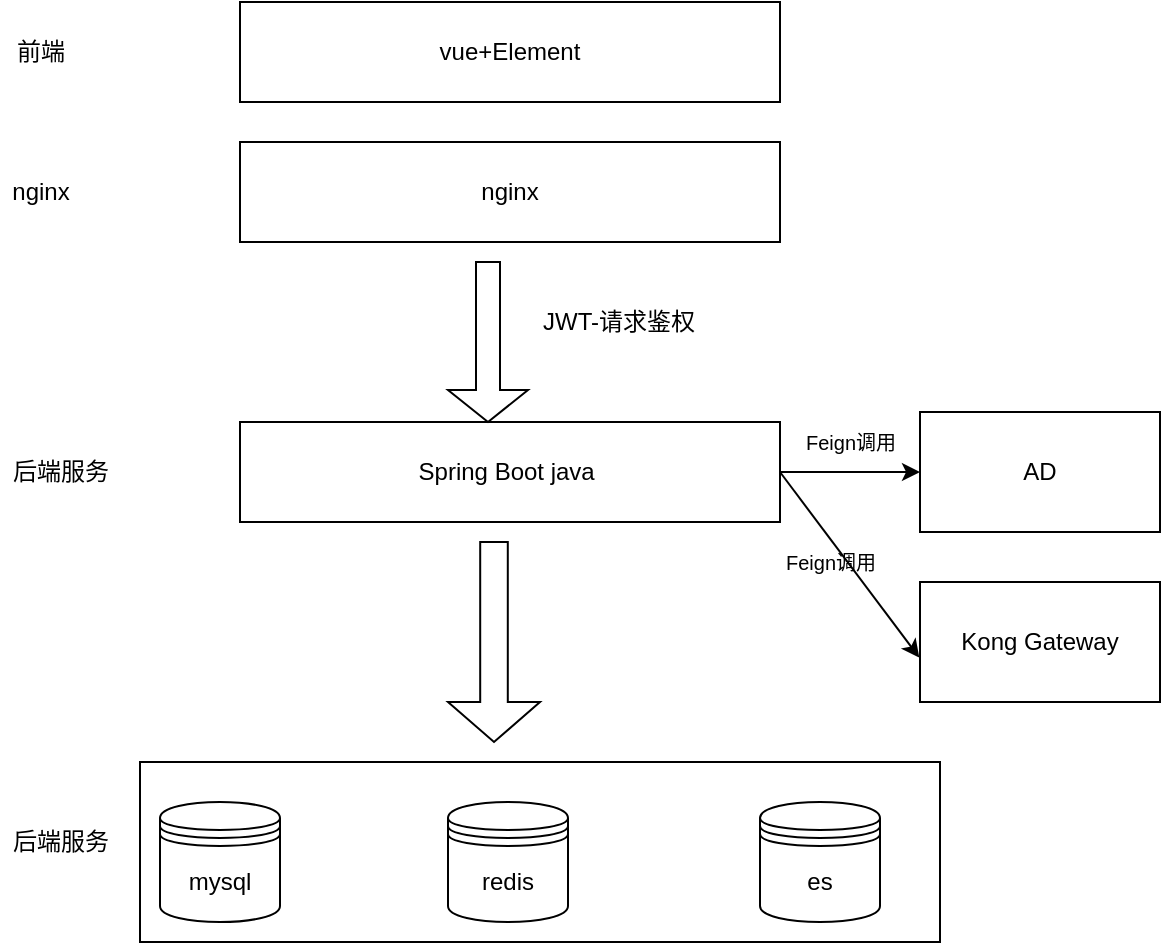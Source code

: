 <mxfile version="14.0.5" type="github"><diagram id="_SGQD_y5icIGilB0U0md" name="Page-1"><mxGraphModel dx="1221" dy="616" grid="1" gridSize="10" guides="1" tooltips="1" connect="1" arrows="1" fold="1" page="1" pageScale="1" pageWidth="827" pageHeight="1169" math="0" shadow="0"><root><mxCell id="0"/><mxCell id="1" parent="0"/><mxCell id="o5lhW1q2pEdnHPQus0d9-6" value="vue+Element" style="rounded=0;whiteSpace=wrap;html=1;" vertex="1" parent="1"><mxGeometry x="290" y="40" width="270" height="50" as="geometry"/></mxCell><mxCell id="o5lhW1q2pEdnHPQus0d9-7" value="nginx" style="rounded=0;whiteSpace=wrap;html=1;" vertex="1" parent="1"><mxGeometry x="290" y="110" width="270" height="50" as="geometry"/></mxCell><mxCell id="o5lhW1q2pEdnHPQus0d9-21" style="rounded=0;orthogonalLoop=1;jettySize=auto;html=1;exitX=1;exitY=0.5;exitDx=0;exitDy=0;entryX=0;entryY=0.5;entryDx=0;entryDy=0;" edge="1" parent="1" source="o5lhW1q2pEdnHPQus0d9-8" target="o5lhW1q2pEdnHPQus0d9-19"><mxGeometry relative="1" as="geometry"/></mxCell><mxCell id="o5lhW1q2pEdnHPQus0d9-22" style="edgeStyle=none;rounded=0;orthogonalLoop=1;jettySize=auto;html=1;exitX=1;exitY=0.5;exitDx=0;exitDy=0;entryX=-0.003;entryY=0.63;entryDx=0;entryDy=0;entryPerimeter=0;" edge="1" parent="1" source="o5lhW1q2pEdnHPQus0d9-8" target="o5lhW1q2pEdnHPQus0d9-20"><mxGeometry relative="1" as="geometry"/></mxCell><mxCell id="o5lhW1q2pEdnHPQus0d9-8" value="Spring Boot java&amp;nbsp;" style="rounded=0;whiteSpace=wrap;html=1;" vertex="1" parent="1"><mxGeometry x="290" y="250" width="270" height="50" as="geometry"/></mxCell><mxCell id="o5lhW1q2pEdnHPQus0d9-9" value="后端服务" style="text;html=1;align=center;verticalAlign=middle;resizable=0;points=[];autosize=1;" vertex="1" parent="1"><mxGeometry x="170" y="265" width="60" height="20" as="geometry"/></mxCell><mxCell id="o5lhW1q2pEdnHPQus0d9-10" value="nginx" style="text;html=1;align=center;verticalAlign=middle;resizable=0;points=[];autosize=1;" vertex="1" parent="1"><mxGeometry x="170" y="125" width="40" height="20" as="geometry"/></mxCell><mxCell id="o5lhW1q2pEdnHPQus0d9-11" value="前端" style="text;html=1;align=center;verticalAlign=middle;resizable=0;points=[];autosize=1;" vertex="1" parent="1"><mxGeometry x="170" y="55" width="40" height="20" as="geometry"/></mxCell><mxCell id="o5lhW1q2pEdnHPQus0d9-15" value="" style="shape=singleArrow;direction=south;whiteSpace=wrap;html=1;" vertex="1" parent="1"><mxGeometry x="394" y="170" width="40" height="80" as="geometry"/></mxCell><mxCell id="o5lhW1q2pEdnHPQus0d9-16" value="JWT-请求鉴权" style="text;html=1;align=center;verticalAlign=middle;resizable=0;points=[];autosize=1;" vertex="1" parent="1"><mxGeometry x="434" y="190" width="90" height="20" as="geometry"/></mxCell><mxCell id="o5lhW1q2pEdnHPQus0d9-19" value="AD" style="rounded=0;whiteSpace=wrap;html=1;" vertex="1" parent="1"><mxGeometry x="630" y="245" width="120" height="60" as="geometry"/></mxCell><mxCell id="o5lhW1q2pEdnHPQus0d9-20" value="Kong Gateway" style="rounded=0;whiteSpace=wrap;html=1;" vertex="1" parent="1"><mxGeometry x="630" y="330" width="120" height="60" as="geometry"/></mxCell><mxCell id="o5lhW1q2pEdnHPQus0d9-23" value="&lt;font style=&quot;font-size: 10px&quot;&gt;Feign调用&lt;/font&gt;" style="text;html=1;align=center;verticalAlign=middle;resizable=0;points=[];autosize=1;" vertex="1" parent="1"><mxGeometry x="560" y="250" width="70" height="20" as="geometry"/></mxCell><mxCell id="o5lhW1q2pEdnHPQus0d9-24" value="&lt;font style=&quot;font-size: 10px&quot;&gt;Feign调用&lt;/font&gt;" style="text;html=1;align=center;verticalAlign=middle;resizable=0;points=[];autosize=1;" vertex="1" parent="1"><mxGeometry x="550" y="310" width="70" height="20" as="geometry"/></mxCell><mxCell id="o5lhW1q2pEdnHPQus0d9-25" value="" style="rounded=0;whiteSpace=wrap;html=1;" vertex="1" parent="1"><mxGeometry x="240" y="420" width="400" height="90" as="geometry"/></mxCell><mxCell id="o5lhW1q2pEdnHPQus0d9-26" value="mysql" style="shape=datastore;whiteSpace=wrap;html=1;" vertex="1" parent="1"><mxGeometry x="250" y="440" width="60" height="60" as="geometry"/></mxCell><mxCell id="o5lhW1q2pEdnHPQus0d9-27" value="redis" style="shape=datastore;whiteSpace=wrap;html=1;" vertex="1" parent="1"><mxGeometry x="394" y="440" width="60" height="60" as="geometry"/></mxCell><mxCell id="o5lhW1q2pEdnHPQus0d9-28" value="es" style="shape=datastore;whiteSpace=wrap;html=1;" vertex="1" parent="1"><mxGeometry x="550" y="440" width="60" height="60" as="geometry"/></mxCell><mxCell id="o5lhW1q2pEdnHPQus0d9-29" value="" style="shape=singleArrow;direction=south;whiteSpace=wrap;html=1;" vertex="1" parent="1"><mxGeometry x="394" y="310" width="46" height="100" as="geometry"/></mxCell><mxCell id="o5lhW1q2pEdnHPQus0d9-33" value="后端服务" style="text;html=1;align=center;verticalAlign=middle;resizable=0;points=[];autosize=1;" vertex="1" parent="1"><mxGeometry x="170" y="450" width="60" height="20" as="geometry"/></mxCell></root></mxGraphModel></diagram></mxfile>